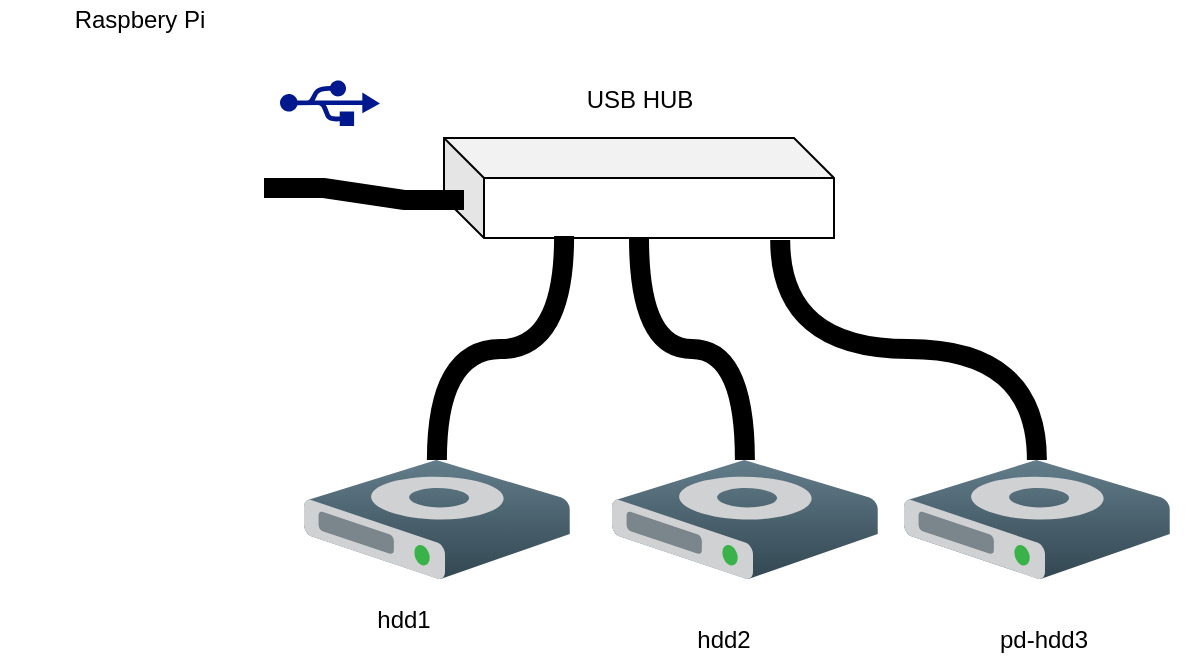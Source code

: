 <mxfile version="14.9.6" type="device"><diagram id="zr79woYdwlEMpfuiMfSh" name="Page-1"><mxGraphModel dx="1030" dy="613" grid="1" gridSize="10" guides="1" tooltips="1" connect="1" arrows="1" fold="1" page="1" pageScale="1" pageWidth="827" pageHeight="1169" math="0" shadow="0"><root><mxCell id="0"/><mxCell id="1" parent="0"/><mxCell id="v70MO0MKyprE6yBwN8zH-13" style="edgeStyle=orthogonalEdgeStyle;curved=1;rounded=0;orthogonalLoop=1;jettySize=auto;html=1;endArrow=none;endFill=0;strokeWidth=10;" edge="1" parent="1" source="v70MO0MKyprE6yBwN8zH-5" target="v70MO0MKyprE6yBwN8zH-6"><mxGeometry relative="1" as="geometry"/></mxCell><mxCell id="v70MO0MKyprE6yBwN8zH-14" style="edgeStyle=orthogonalEdgeStyle;curved=1;rounded=0;orthogonalLoop=1;jettySize=auto;html=1;endArrow=none;endFill=0;strokeWidth=10;exitX=0.862;exitY=1.02;exitDx=0;exitDy=0;exitPerimeter=0;" edge="1" parent="1" source="v70MO0MKyprE6yBwN8zH-5" target="v70MO0MKyprE6yBwN8zH-7"><mxGeometry relative="1" as="geometry"/></mxCell><mxCell id="v70MO0MKyprE6yBwN8zH-5" value="" style="shape=cube;whiteSpace=wrap;html=1;boundedLbl=1;backgroundOutline=1;darkOpacity=0.05;darkOpacity2=0.1;fillColor=#FFFFFF;" vertex="1" parent="1"><mxGeometry x="330" y="219" width="195" height="50" as="geometry"/></mxCell><mxCell id="v70MO0MKyprE6yBwN8zH-11" style="edgeStyle=entityRelationEdgeStyle;rounded=0;orthogonalLoop=1;jettySize=auto;html=1;endArrow=none;endFill=0;strokeWidth=10;" edge="1" parent="1"><mxGeometry relative="1" as="geometry"><mxPoint x="240" y="244" as="sourcePoint"/><mxPoint x="340" y="250" as="targetPoint"/></mxGeometry></mxCell><mxCell id="v70MO0MKyprE6yBwN8zH-1" value="" style="shape=image;html=1;verticalAlign=top;verticalLabelPosition=bottom;labelBackgroundColor=#ffffff;imageAspect=0;aspect=fixed;image=https://cdn4.iconfinder.com/data/icons/social-life/512/raspberry-pi-128.png" vertex="1" parent="1"><mxGeometry x="120" y="190" width="128" height="128" as="geometry"/></mxCell><mxCell id="v70MO0MKyprE6yBwN8zH-2" value="" style="shadow=0;dashed=0;html=1;labelPosition=center;verticalLabelPosition=bottom;verticalAlign=top;align=center;outlineConnect=0;shape=mxgraph.veeam.3d.hard_drive;fillColor=#637D8A;gradientColor=#324752;strokeColor=none;" vertex="1" parent="1"><mxGeometry x="260" y="380" width="132.86" height="60" as="geometry"/></mxCell><mxCell id="v70MO0MKyprE6yBwN8zH-3" value="" style="aspect=fixed;pointerEvents=1;shadow=0;dashed=0;html=1;strokeColor=none;labelPosition=center;verticalLabelPosition=bottom;verticalAlign=top;align=center;fillColor=#00188D;shape=mxgraph.mscae.enterprise.usb" vertex="1" parent="1"><mxGeometry x="248" y="190" width="50" height="23" as="geometry"/></mxCell><mxCell id="v70MO0MKyprE6yBwN8zH-6" value="" style="shadow=0;dashed=0;html=1;labelPosition=center;verticalLabelPosition=bottom;verticalAlign=top;align=center;outlineConnect=0;shape=mxgraph.veeam.3d.hard_drive;fillColor=#637D8A;gradientColor=#324752;strokeColor=none;" vertex="1" parent="1"><mxGeometry x="414" y="380" width="132.86" height="60" as="geometry"/></mxCell><mxCell id="v70MO0MKyprE6yBwN8zH-7" value="" style="shadow=0;dashed=0;html=1;labelPosition=center;verticalLabelPosition=bottom;verticalAlign=top;align=center;outlineConnect=0;shape=mxgraph.veeam.3d.hard_drive;fillColor=#637D8A;gradientColor=#324752;strokeColor=none;" vertex="1" parent="1"><mxGeometry x="560" y="380" width="132.86" height="60" as="geometry"/></mxCell><mxCell id="v70MO0MKyprE6yBwN8zH-12" style="edgeStyle=orthogonalEdgeStyle;rounded=0;orthogonalLoop=1;jettySize=auto;html=1;endArrow=none;endFill=0;strokeWidth=10;curved=1;entryX=0.308;entryY=0.98;entryDx=0;entryDy=0;entryPerimeter=0;" edge="1" parent="1" source="v70MO0MKyprE6yBwN8zH-2" target="v70MO0MKyprE6yBwN8zH-5"><mxGeometry relative="1" as="geometry"><mxPoint x="350" y="340" as="sourcePoint"/><mxPoint x="380" y="290" as="targetPoint"/></mxGeometry></mxCell><mxCell id="v70MO0MKyprE6yBwN8zH-15" value="USB HUB" style="text;html=1;strokeColor=none;fillColor=none;align=center;verticalAlign=middle;whiteSpace=wrap;rounded=0;" vertex="1" parent="1"><mxGeometry x="357.5" y="190" width="140" height="20" as="geometry"/></mxCell><mxCell id="v70MO0MKyprE6yBwN8zH-16" value="Raspbery Pi" style="text;html=1;strokeColor=none;fillColor=none;align=center;verticalAlign=middle;whiteSpace=wrap;rounded=0;" vertex="1" parent="1"><mxGeometry x="108" y="150" width="140" height="20" as="geometry"/></mxCell><mxCell id="v70MO0MKyprE6yBwN8zH-17" value="hdd1" style="text;html=1;strokeColor=none;fillColor=none;align=center;verticalAlign=middle;whiteSpace=wrap;rounded=0;" vertex="1" parent="1"><mxGeometry x="240" y="450" width="140" height="20" as="geometry"/></mxCell><mxCell id="v70MO0MKyprE6yBwN8zH-18" value="hdd2" style="text;html=1;strokeColor=none;fillColor=none;align=center;verticalAlign=middle;whiteSpace=wrap;rounded=0;" vertex="1" parent="1"><mxGeometry x="400" y="460" width="140" height="20" as="geometry"/></mxCell><mxCell id="v70MO0MKyprE6yBwN8zH-19" value="pd-hdd3" style="text;html=1;strokeColor=none;fillColor=none;align=center;verticalAlign=middle;whiteSpace=wrap;rounded=0;" vertex="1" parent="1"><mxGeometry x="560" y="460" width="140" height="20" as="geometry"/></mxCell></root></mxGraphModel></diagram></mxfile>